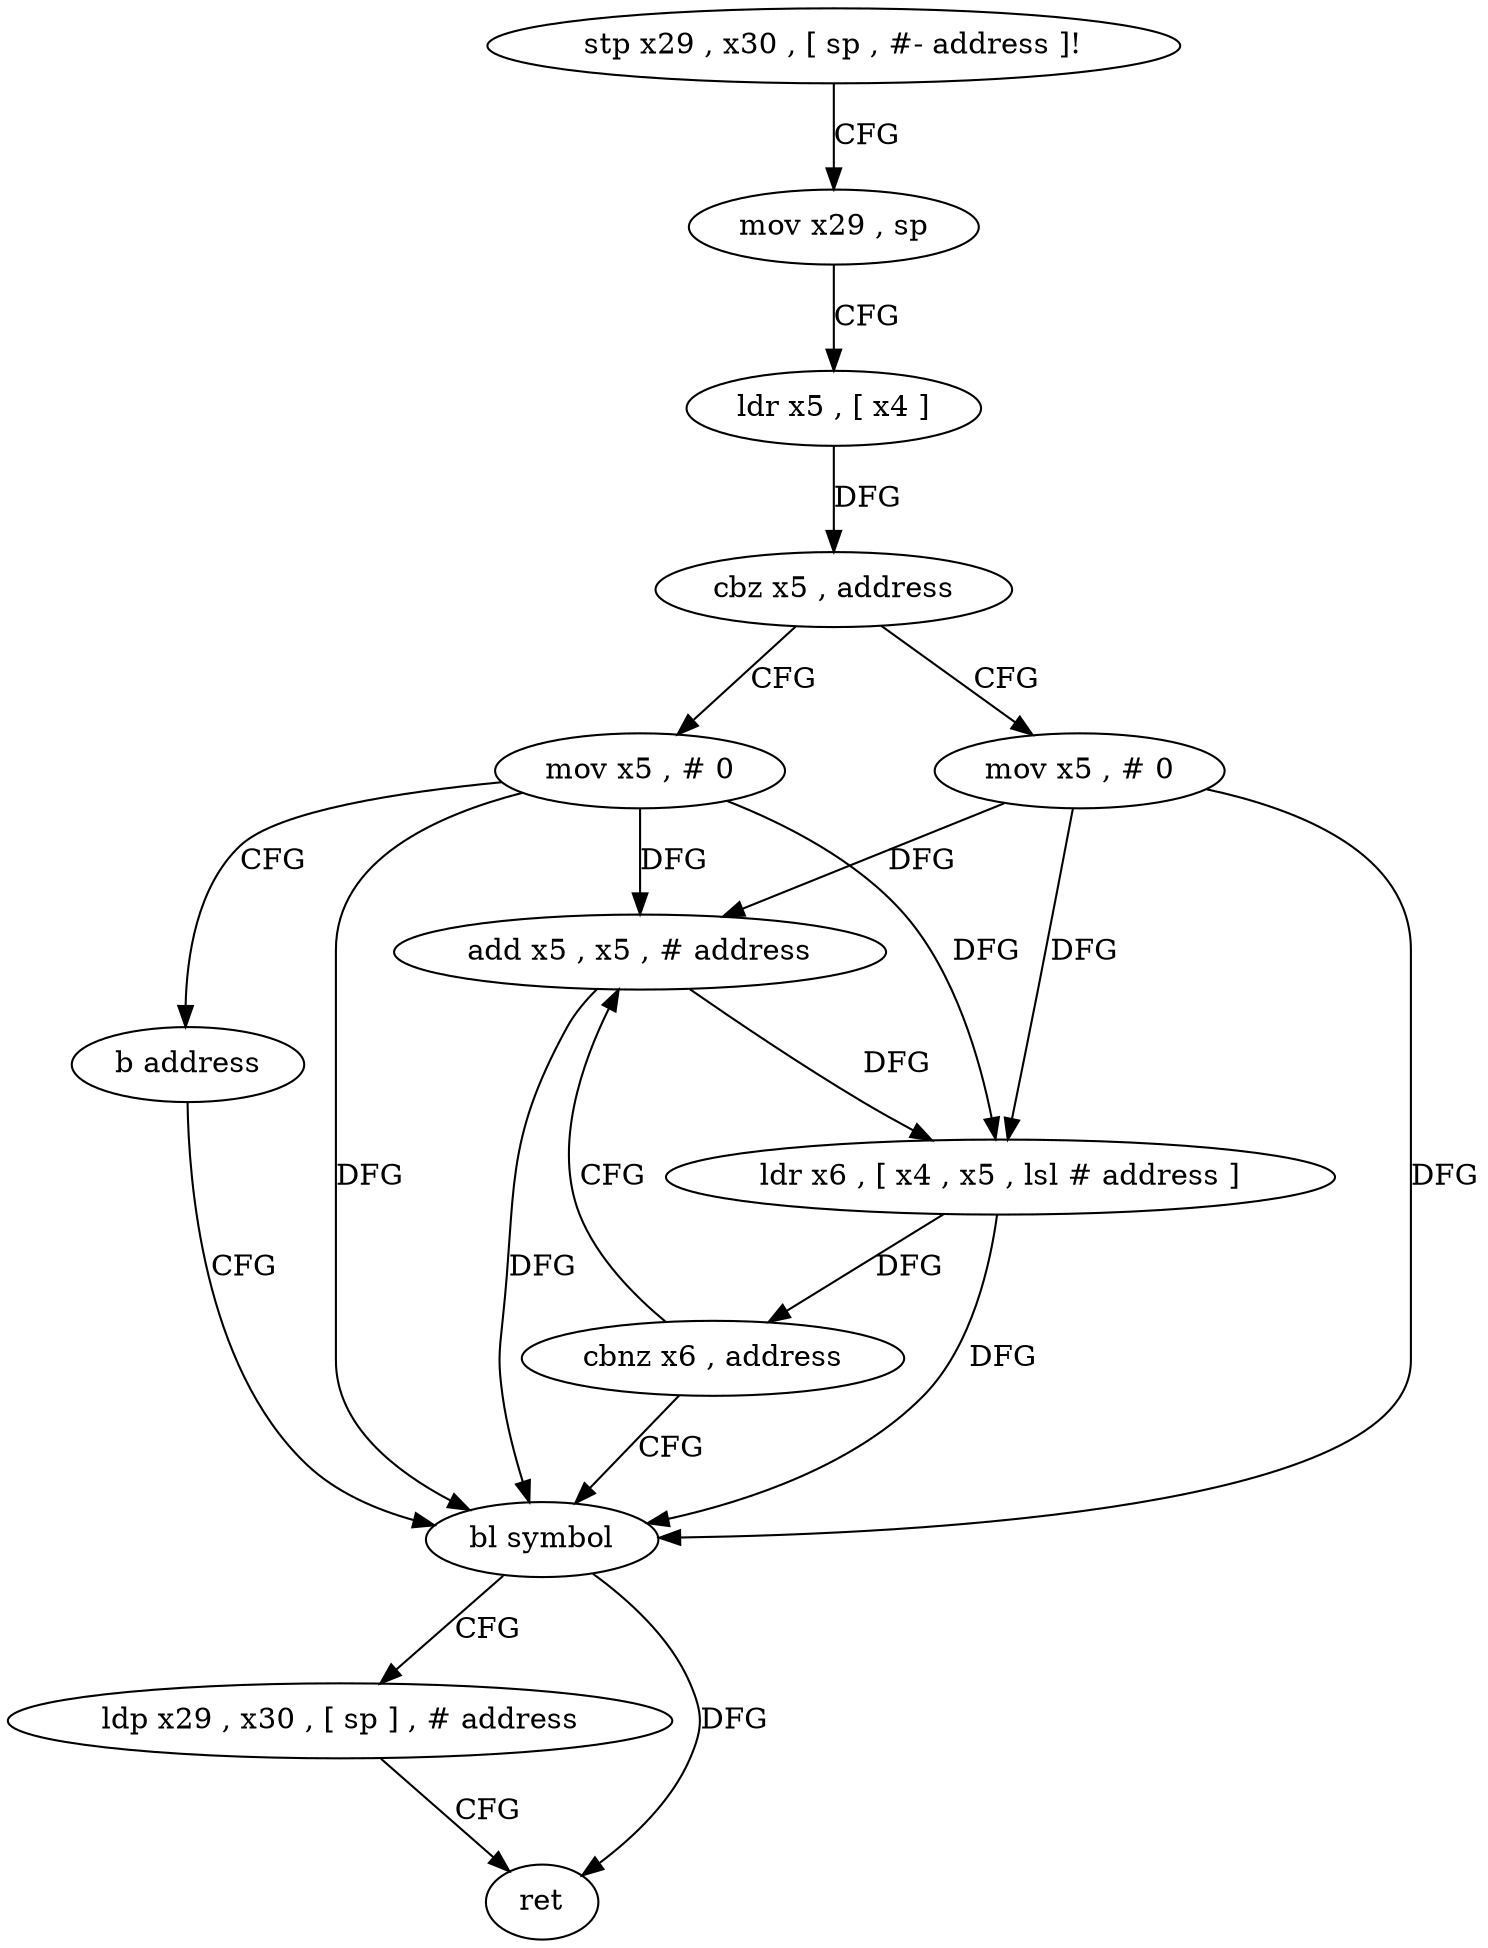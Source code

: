 digraph "func" {
"270852" [label = "stp x29 , x30 , [ sp , #- address ]!" ]
"270856" [label = "mov x29 , sp" ]
"270860" [label = "ldr x5 , [ x4 ]" ]
"270864" [label = "cbz x5 , address" ]
"270896" [label = "mov x5 , # 0" ]
"270868" [label = "mov x5 , # 0" ]
"270900" [label = "b address" ]
"270884" [label = "bl symbol" ]
"270872" [label = "add x5 , x5 , # address" ]
"270888" [label = "ldp x29 , x30 , [ sp ] , # address" ]
"270892" [label = "ret" ]
"270876" [label = "ldr x6 , [ x4 , x5 , lsl # address ]" ]
"270880" [label = "cbnz x6 , address" ]
"270852" -> "270856" [ label = "CFG" ]
"270856" -> "270860" [ label = "CFG" ]
"270860" -> "270864" [ label = "DFG" ]
"270864" -> "270896" [ label = "CFG" ]
"270864" -> "270868" [ label = "CFG" ]
"270896" -> "270900" [ label = "CFG" ]
"270896" -> "270884" [ label = "DFG" ]
"270896" -> "270872" [ label = "DFG" ]
"270896" -> "270876" [ label = "DFG" ]
"270868" -> "270872" [ label = "DFG" ]
"270868" -> "270884" [ label = "DFG" ]
"270868" -> "270876" [ label = "DFG" ]
"270900" -> "270884" [ label = "CFG" ]
"270884" -> "270888" [ label = "CFG" ]
"270884" -> "270892" [ label = "DFG" ]
"270872" -> "270876" [ label = "DFG" ]
"270872" -> "270884" [ label = "DFG" ]
"270888" -> "270892" [ label = "CFG" ]
"270876" -> "270880" [ label = "DFG" ]
"270876" -> "270884" [ label = "DFG" ]
"270880" -> "270872" [ label = "CFG" ]
"270880" -> "270884" [ label = "CFG" ]
}
